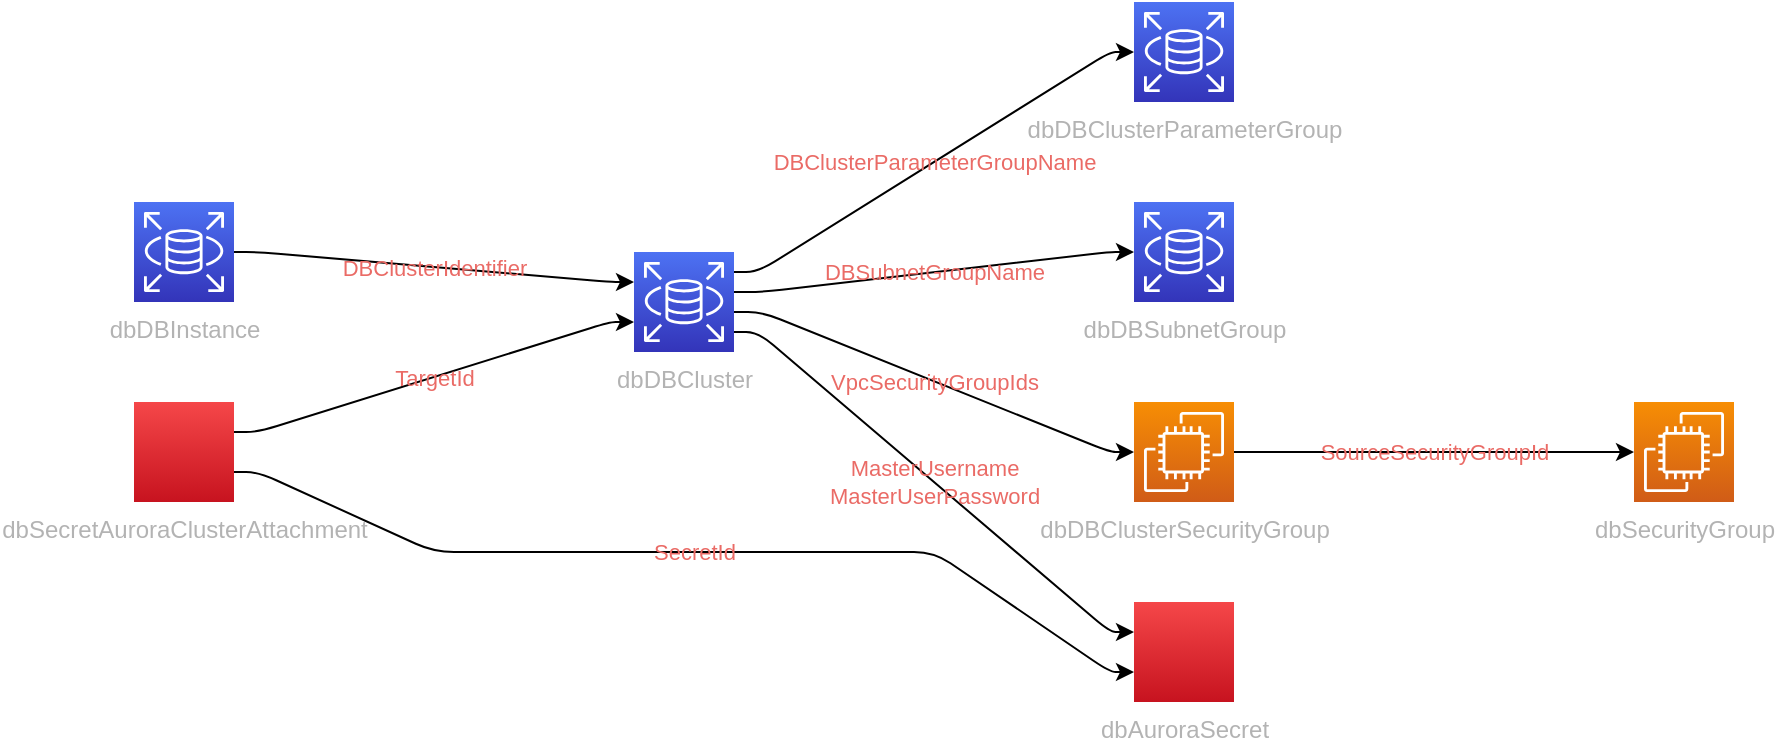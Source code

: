 <mxfile version="13.1.3" pages="2">
            <diagram id="diagramid" name="Diagram">
              <mxGraphModel><root><mxCell id="0"/><mxCell id="1" parent="0"/><mxCell id="2" value="dbDBSubnetGroup" style="outlineConnect=0;fontColor=#B3B3B3;gradientColor=#4D72F3;gradientDirection=north;fillColor=#3334B9;strokeColor=#ffffff;dashed=0;verticalLabelPosition=bottom;verticalAlign=top;align=center;html=1;fontSize=12;fontStyle=0;aspect=fixed;shape=mxgraph.aws4.resourceIcon;resIcon=mxgraph.aws4.rds;" vertex="1" parent="1"><mxGeometry x="500" y="100" width="50" height="50" as="geometry"/></mxCell><mxCell id="3" value="dbSecurityGroup" style="outlineConnect=0;fontColor=#B3B3B3;gradientColor=#F78E04;gradientDirection=north;fillColor=#D05C17;strokeColor=#ffffff;dashed=0;verticalLabelPosition=bottom;verticalAlign=top;align=center;html=1;fontSize=12;fontStyle=0;aspect=fixed;shape=mxgraph.aws4.resourceIcon;resIcon=mxgraph.aws4.ec2;" vertex="1" parent="1"><mxGeometry x="750" y="200" width="50" height="50" as="geometry"/></mxCell><mxCell id="4" value="dbDBClusterSecurityGroup" style="outlineConnect=0;fontColor=#B3B3B3;gradientColor=#F78E04;gradientDirection=north;fillColor=#D05C17;strokeColor=#ffffff;dashed=0;verticalLabelPosition=bottom;verticalAlign=top;align=center;html=1;fontSize=12;fontStyle=0;aspect=fixed;shape=mxgraph.aws4.resourceIcon;resIcon=mxgraph.aws4.ec2;" vertex="1" parent="1"><mxGeometry x="500" y="200" width="50" height="50" as="geometry"/></mxCell><mxCell id="5" value="dbAuroraSecret" style="outlineConnect=0;fontColor=#B3B3B3;gradientColor=#F54749;gradientDirection=north;fillColor=#C7131F;strokeColor=#ffffff;dashed=0;verticalLabelPosition=bottom;verticalAlign=top;align=center;html=1;fontSize=12;fontStyle=0;aspect=fixed;shape=mxgraph.aws4.resourceIcon;resIcon=mxgraph.aws4.secretsmanager;" vertex="1" parent="1"><mxGeometry x="500" y="300" width="50" height="50" as="geometry"/></mxCell><mxCell id="6" value="dbDBClusterParameterGroup" style="outlineConnect=0;fontColor=#B3B3B3;gradientColor=#4D72F3;gradientDirection=north;fillColor=#3334B9;strokeColor=#ffffff;dashed=0;verticalLabelPosition=bottom;verticalAlign=top;align=center;html=1;fontSize=12;fontStyle=0;aspect=fixed;shape=mxgraph.aws4.resourceIcon;resIcon=mxgraph.aws4.rds;" vertex="1" parent="1"><mxGeometry x="500" width="50" height="50" as="geometry"/></mxCell><mxCell id="7" value="dbDBCluster" style="outlineConnect=0;fontColor=#B3B3B3;gradientColor=#4D72F3;gradientDirection=north;fillColor=#3334B9;strokeColor=#ffffff;dashed=0;verticalLabelPosition=bottom;verticalAlign=top;align=center;html=1;fontSize=12;fontStyle=0;aspect=fixed;shape=mxgraph.aws4.resourceIcon;resIcon=mxgraph.aws4.rds;" vertex="1" parent="1"><mxGeometry x="250" y="125" width="50" height="50" as="geometry"/></mxCell><mxCell id="8" value="dbDBInstance" style="outlineConnect=0;fontColor=#B3B3B3;gradientColor=#4D72F3;gradientDirection=north;fillColor=#3334B9;strokeColor=#ffffff;dashed=0;verticalLabelPosition=bottom;verticalAlign=top;align=center;html=1;fontSize=12;fontStyle=0;aspect=fixed;shape=mxgraph.aws4.resourceIcon;resIcon=mxgraph.aws4.rds;" vertex="1" parent="1"><mxGeometry y="100" width="50" height="50" as="geometry"/></mxCell><mxCell id="9" value="dbSecretAuroraClusterAttachment" style="outlineConnect=0;fontColor=#B3B3B3;gradientColor=#F54749;gradientDirection=north;fillColor=#C7131F;strokeColor=#ffffff;dashed=0;verticalLabelPosition=bottom;verticalAlign=top;align=center;html=1;fontSize=12;fontStyle=0;aspect=fixed;shape=mxgraph.aws4.resourceIcon;resIcon=mxgraph.aws4.secretsmanager;" vertex="1" parent="1"><mxGeometry y="200" width="50" height="50" as="geometry"/></mxCell><mxCell id="dbSecurityGroup|dbDBClusterSecurityGroup" value="SourceSecurityGroupId" style="edgeStyle=orthogonalEdgeStyle;rounded=1;orthogonalLoop=1;jettySize=auto;html=1;labelBackgroundColor=none;fontColor=#EA6B66;noEdgeStyle=1;orthogonal=1;" edge="1" parent="1" source="4" target="3"><mxGeometry relative="1" as="geometry"><Array as="points"><mxPoint x="562" y="225"/><mxPoint x="738" y="225"/></Array></mxGeometry></mxCell><mxCell id="dbAuroraSecret|dbDBCluster" value="MasterUsername&#xA;MasterUserPassword" style="edgeStyle=orthogonalEdgeStyle;rounded=1;orthogonalLoop=1;jettySize=auto;html=1;labelBackgroundColor=none;fontColor=#EA6B66;noEdgeStyle=1;orthogonal=1;" edge="1" parent="1" source="7" target="5"><mxGeometry relative="1" as="geometry"><Array as="points"><mxPoint x="312" y="165"/><mxPoint x="488" y="315"/></Array></mxGeometry></mxCell><mxCell id="dbDBClusterParameterGroup|dbDBCluster" value="DBClusterParameterGroupName" style="edgeStyle=orthogonalEdgeStyle;rounded=1;orthogonalLoop=1;jettySize=auto;html=1;labelBackgroundColor=none;fontColor=#EA6B66;noEdgeStyle=1;orthogonal=1;" edge="1" parent="1" source="7" target="6"><mxGeometry relative="1" as="geometry"><Array as="points"><mxPoint x="312" y="135"/><mxPoint x="488" y="25"/></Array></mxGeometry></mxCell><mxCell id="dbDBSubnetGroup|dbDBCluster" value="DBSubnetGroupName" style="edgeStyle=orthogonalEdgeStyle;rounded=1;orthogonalLoop=1;jettySize=auto;html=1;labelBackgroundColor=none;fontColor=#EA6B66;noEdgeStyle=1;orthogonal=1;" edge="1" parent="1" source="7" target="2"><mxGeometry relative="1" as="geometry"><Array as="points"><mxPoint x="314" y="145"/><mxPoint x="488" y="125"/></Array></mxGeometry></mxCell><mxCell id="dbDBClusterSecurityGroup|dbDBCluster" value="VpcSecurityGroupIds" style="edgeStyle=orthogonalEdgeStyle;rounded=1;orthogonalLoop=1;jettySize=auto;html=1;labelBackgroundColor=none;fontColor=#EA6B66;noEdgeStyle=1;orthogonal=1;" edge="1" parent="1" source="7" target="4"><mxGeometry relative="1" as="geometry"><Array as="points"><mxPoint x="314" y="155"/><mxPoint x="488" y="225"/></Array></mxGeometry></mxCell><mxCell id="dbDBCluster|dbDBInstance" value="DBClusterIdentifier" style="edgeStyle=orthogonalEdgeStyle;rounded=1;orthogonalLoop=1;jettySize=auto;html=1;labelBackgroundColor=none;fontColor=#EA6B66;noEdgeStyle=1;orthogonal=1;" edge="1" parent="1" source="8" target="7"><mxGeometry relative="1" as="geometry"><Array as="points"><mxPoint x="62" y="125"/><mxPoint x="238" y="140"/></Array></mxGeometry></mxCell><mxCell id="dbAuroraSecret|dbSecretAuroraClusterAttachment" value="SecretId" style="edgeStyle=orthogonalEdgeStyle;rounded=1;orthogonalLoop=1;jettySize=auto;html=1;labelBackgroundColor=none;fontColor=#EA6B66;noEdgeStyle=1;orthogonal=1;" edge="1" parent="1" source="9" target="5"><mxGeometry relative="1" as="geometry"><Array as="points"><mxPoint x="62" y="235"/><mxPoint x="150" y="275"/><mxPoint x="400" y="275"/><mxPoint x="488" y="335"/></Array></mxGeometry></mxCell><mxCell id="dbDBCluster|dbSecretAuroraClusterAttachment" value="TargetId" style="edgeStyle=orthogonalEdgeStyle;rounded=1;orthogonalLoop=1;jettySize=auto;html=1;labelBackgroundColor=none;fontColor=#EA6B66;noEdgeStyle=1;orthogonal=1;" edge="1" parent="1" source="9" target="7"><mxGeometry relative="1" as="geometry"><Array as="points"><mxPoint x="62" y="215"/><mxPoint x="238" y="160"/></Array></mxGeometry></mxCell></root></mxGraphModel>
            </diagram>
          </mxfile>